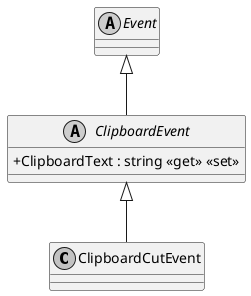 @startuml
skinparam monochrome true
skinparam ClassAttributeIconSize 0
class ClipboardCutEvent {
}
abstract class ClipboardEvent {
    + ClipboardText : string <<get>> <<set>>
}
abstract class Event
ClipboardEvent <|-- ClipboardCutEvent
Event <|-- ClipboardEvent
@enduml
